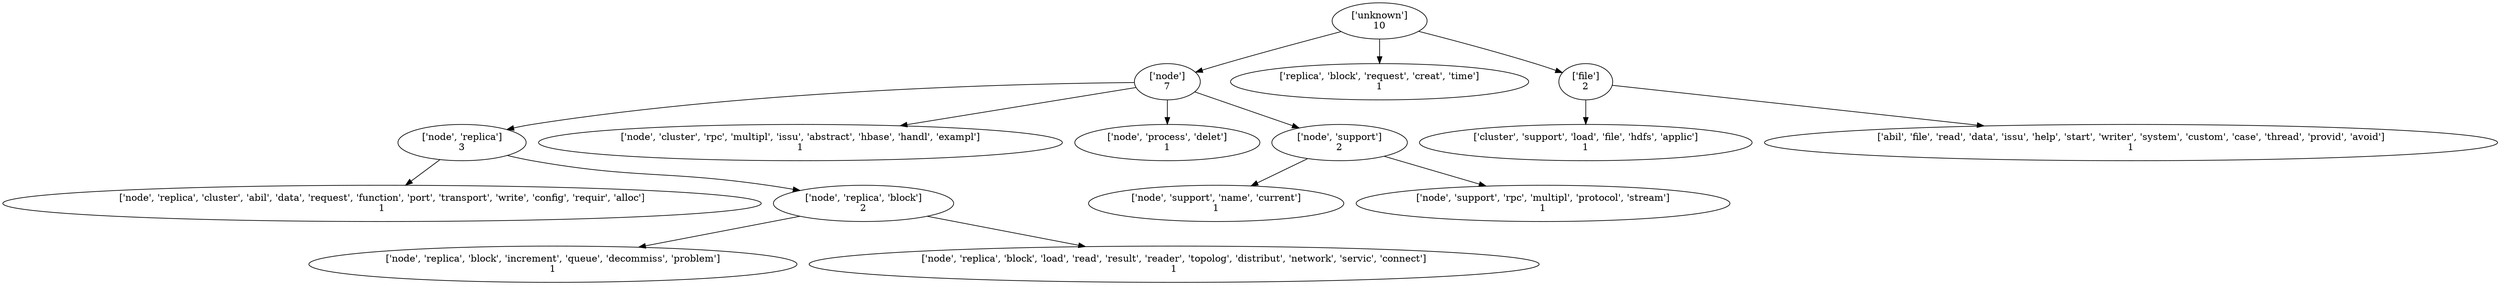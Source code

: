 strict digraph  {
	"['unknown']
10" -> "['node']
7";
	"['unknown']
10" -> "['replica', 'block', 'request', 'creat', 'time']
1";
	"['unknown']
10" -> "['file']
2";
	"['node']
7" -> "['node', 'replica']
3";
	"['node']
7" -> "['node', 'cluster', 'rpc', 'multipl', 'issu', 'abstract', 'hbase', 'handl', 'exampl']
1";
	"['node']
7" -> "['node', 'process', 'delet']
1";
	"['node']
7" -> "['node', 'support']
2";
	"['file']
2" -> "['cluster', 'support', 'load', 'file', 'hdfs', 'applic']
1";
	"['file']
2" -> "['abil', 'file', 'read', 'data', 'issu', 'help', 'start', 'writer', 'system', 'custom', 'case', 'thread', 'provid', 'avoid']
1";
	"['node', 'replica']
3" -> "['node', 'replica', 'cluster', 'abil', 'data', 'request', 'function', 'port', 'transport', 'write', 'config', 'requir', 'alloc']
\
1";
	"['node', 'replica']
3" -> "['node', 'replica', 'block']
2";
	"['node', 'support']
2" -> "['node', 'support', 'name', 'current']
1";
	"['node', 'support']
2" -> "['node', 'support', 'rpc', 'multipl', 'protocol', 'stream']
1";
	"['node', 'replica', 'block']
2" -> "['node', 'replica', 'block', 'increment', 'queue', 'decommiss', 'problem']
1";
	"['node', 'replica', 'block']
2" -> "['node', 'replica', 'block', 'load', 'read', 'result', 'reader', 'topolog', 'distribut', 'network', 'servic', 'connect']
1";
}
